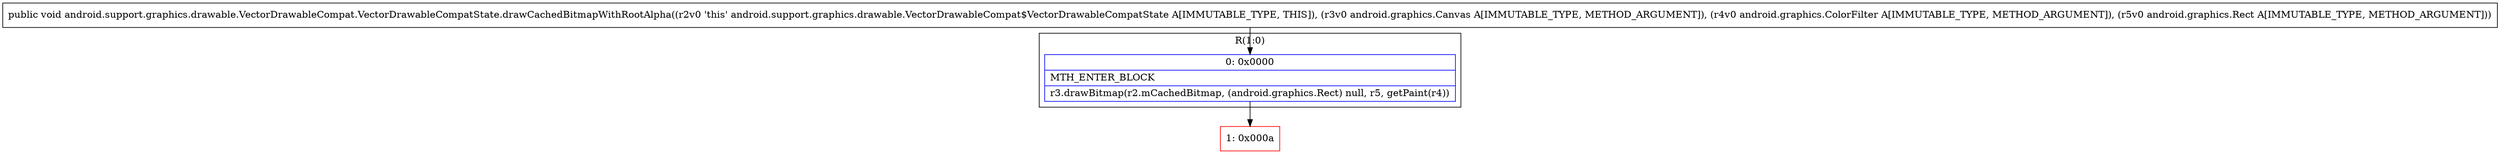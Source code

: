 digraph "CFG forandroid.support.graphics.drawable.VectorDrawableCompat.VectorDrawableCompatState.drawCachedBitmapWithRootAlpha(Landroid\/graphics\/Canvas;Landroid\/graphics\/ColorFilter;Landroid\/graphics\/Rect;)V" {
subgraph cluster_Region_985494803 {
label = "R(1:0)";
node [shape=record,color=blue];
Node_0 [shape=record,label="{0\:\ 0x0000|MTH_ENTER_BLOCK\l|r3.drawBitmap(r2.mCachedBitmap, (android.graphics.Rect) null, r5, getPaint(r4))\l}"];
}
Node_1 [shape=record,color=red,label="{1\:\ 0x000a}"];
MethodNode[shape=record,label="{public void android.support.graphics.drawable.VectorDrawableCompat.VectorDrawableCompatState.drawCachedBitmapWithRootAlpha((r2v0 'this' android.support.graphics.drawable.VectorDrawableCompat$VectorDrawableCompatState A[IMMUTABLE_TYPE, THIS]), (r3v0 android.graphics.Canvas A[IMMUTABLE_TYPE, METHOD_ARGUMENT]), (r4v0 android.graphics.ColorFilter A[IMMUTABLE_TYPE, METHOD_ARGUMENT]), (r5v0 android.graphics.Rect A[IMMUTABLE_TYPE, METHOD_ARGUMENT])) }"];
MethodNode -> Node_0;
Node_0 -> Node_1;
}

